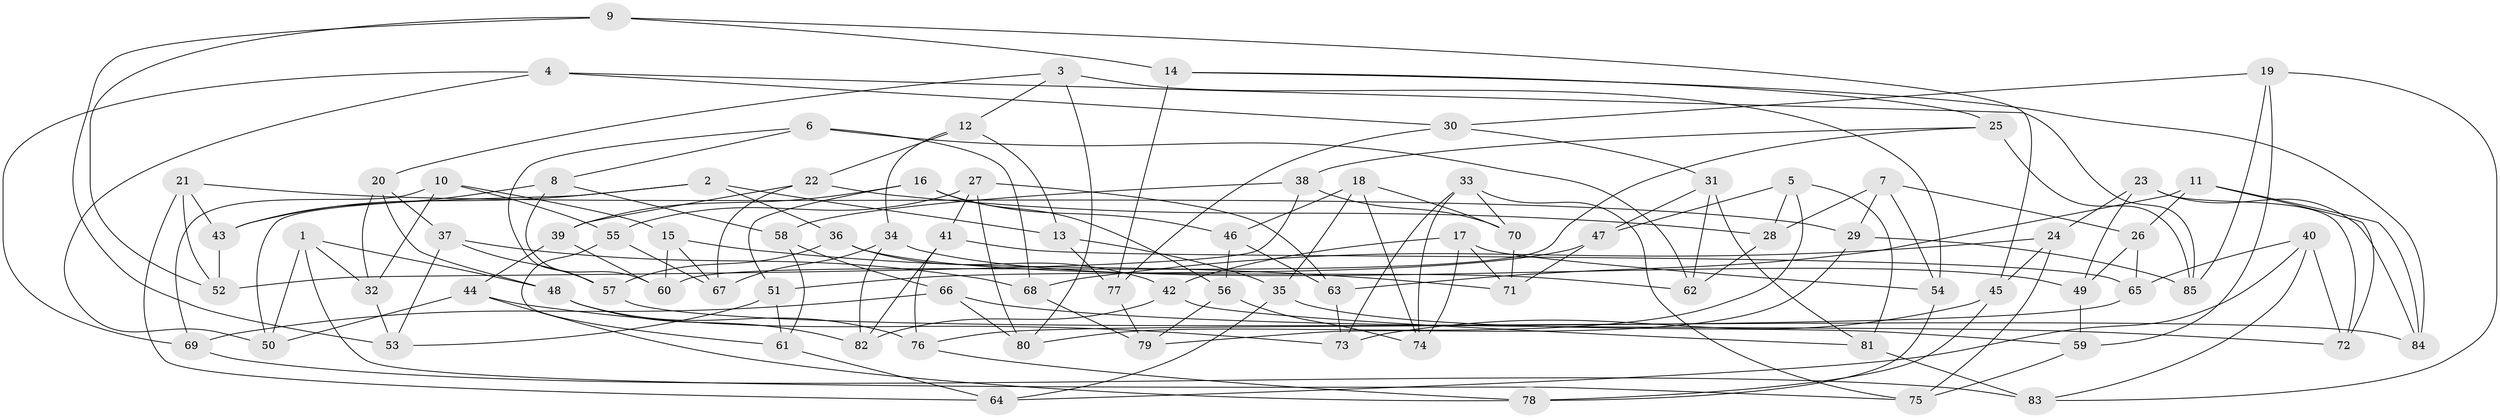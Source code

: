 // coarse degree distribution, {5: 0.15254237288135594, 4: 0.6779661016949152, 6: 0.03389830508474576, 8: 0.05084745762711865, 3: 0.05084745762711865, 9: 0.03389830508474576}
// Generated by graph-tools (version 1.1) at 2025/04/03/04/25 22:04:05]
// undirected, 85 vertices, 170 edges
graph export_dot {
graph [start="1"]
  node [color=gray90,style=filled];
  1;
  2;
  3;
  4;
  5;
  6;
  7;
  8;
  9;
  10;
  11;
  12;
  13;
  14;
  15;
  16;
  17;
  18;
  19;
  20;
  21;
  22;
  23;
  24;
  25;
  26;
  27;
  28;
  29;
  30;
  31;
  32;
  33;
  34;
  35;
  36;
  37;
  38;
  39;
  40;
  41;
  42;
  43;
  44;
  45;
  46;
  47;
  48;
  49;
  50;
  51;
  52;
  53;
  54;
  55;
  56;
  57;
  58;
  59;
  60;
  61;
  62;
  63;
  64;
  65;
  66;
  67;
  68;
  69;
  70;
  71;
  72;
  73;
  74;
  75;
  76;
  77;
  78;
  79;
  80;
  81;
  82;
  83;
  84;
  85;
  1 -- 75;
  1 -- 50;
  1 -- 48;
  1 -- 32;
  2 -- 36;
  2 -- 50;
  2 -- 43;
  2 -- 13;
  3 -- 54;
  3 -- 80;
  3 -- 20;
  3 -- 12;
  4 -- 50;
  4 -- 69;
  4 -- 85;
  4 -- 30;
  5 -- 80;
  5 -- 81;
  5 -- 28;
  5 -- 47;
  6 -- 68;
  6 -- 62;
  6 -- 8;
  6 -- 57;
  7 -- 54;
  7 -- 29;
  7 -- 28;
  7 -- 26;
  8 -- 58;
  8 -- 43;
  8 -- 60;
  9 -- 53;
  9 -- 52;
  9 -- 45;
  9 -- 14;
  10 -- 55;
  10 -- 32;
  10 -- 69;
  10 -- 15;
  11 -- 72;
  11 -- 63;
  11 -- 84;
  11 -- 26;
  12 -- 22;
  12 -- 34;
  12 -- 13;
  13 -- 77;
  13 -- 35;
  14 -- 25;
  14 -- 77;
  14 -- 84;
  15 -- 60;
  15 -- 71;
  15 -- 67;
  16 -- 51;
  16 -- 39;
  16 -- 46;
  16 -- 56;
  17 -- 74;
  17 -- 54;
  17 -- 42;
  17 -- 71;
  18 -- 70;
  18 -- 46;
  18 -- 35;
  18 -- 74;
  19 -- 83;
  19 -- 59;
  19 -- 30;
  19 -- 85;
  20 -- 37;
  20 -- 32;
  20 -- 48;
  21 -- 64;
  21 -- 43;
  21 -- 29;
  21 -- 52;
  22 -- 39;
  22 -- 28;
  22 -- 67;
  23 -- 24;
  23 -- 72;
  23 -- 49;
  23 -- 84;
  24 -- 45;
  24 -- 68;
  24 -- 75;
  25 -- 60;
  25 -- 38;
  25 -- 85;
  26 -- 65;
  26 -- 49;
  27 -- 63;
  27 -- 80;
  27 -- 55;
  27 -- 41;
  28 -- 62;
  29 -- 79;
  29 -- 85;
  30 -- 77;
  30 -- 31;
  31 -- 62;
  31 -- 81;
  31 -- 47;
  32 -- 53;
  33 -- 75;
  33 -- 70;
  33 -- 74;
  33 -- 73;
  34 -- 49;
  34 -- 82;
  34 -- 67;
  35 -- 59;
  35 -- 64;
  36 -- 62;
  36 -- 42;
  36 -- 57;
  37 -- 68;
  37 -- 57;
  37 -- 53;
  38 -- 58;
  38 -- 52;
  38 -- 70;
  39 -- 60;
  39 -- 44;
  40 -- 65;
  40 -- 72;
  40 -- 83;
  40 -- 64;
  41 -- 65;
  41 -- 82;
  41 -- 76;
  42 -- 81;
  42 -- 82;
  43 -- 52;
  44 -- 78;
  44 -- 73;
  44 -- 50;
  45 -- 78;
  45 -- 73;
  46 -- 56;
  46 -- 63;
  47 -- 51;
  47 -- 71;
  48 -- 82;
  48 -- 76;
  49 -- 59;
  51 -- 61;
  51 -- 53;
  54 -- 78;
  55 -- 61;
  55 -- 67;
  56 -- 79;
  56 -- 74;
  57 -- 84;
  58 -- 66;
  58 -- 61;
  59 -- 75;
  61 -- 64;
  63 -- 73;
  65 -- 76;
  66 -- 72;
  66 -- 80;
  66 -- 69;
  68 -- 79;
  69 -- 83;
  70 -- 71;
  76 -- 78;
  77 -- 79;
  81 -- 83;
}
